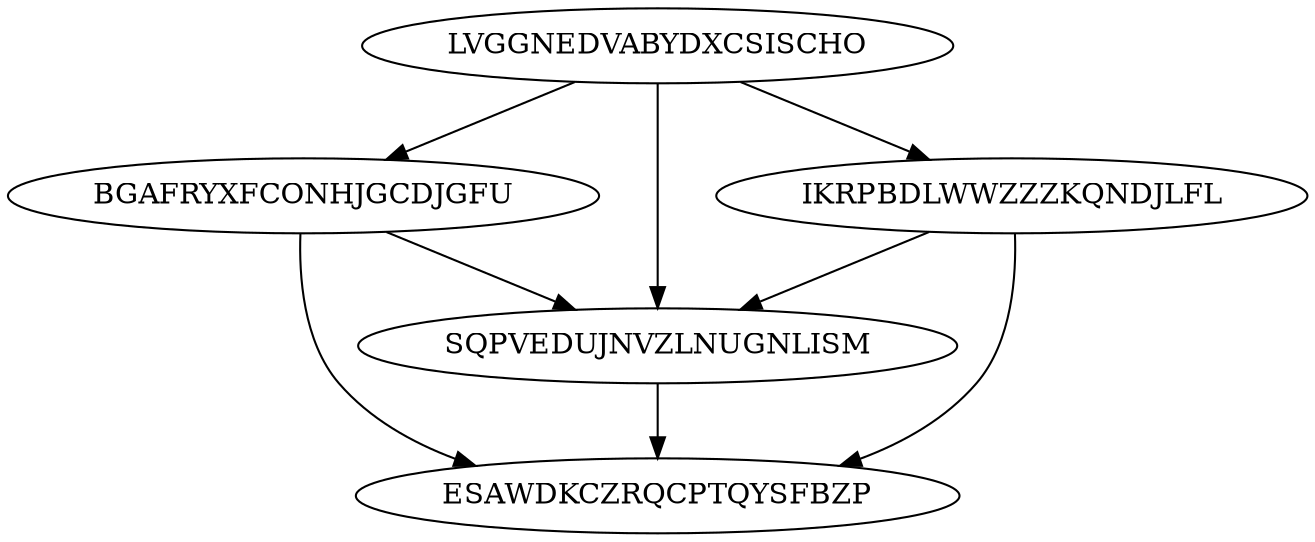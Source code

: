 digraph N5M8 {
	LVGGNEDVABYDXCSISCHO	[Weight=19];
	BGAFRYXFCONHJGCDJGFU	[Weight=16];
	IKRPBDLWWZZZKQNDJLFL	[Weight=13];
	SQPVEDUJNVZLNUGNLISM	[Weight=16];
	ESAWDKCZRQCPTQYSFBZP	[Weight=12];
	LVGGNEDVABYDXCSISCHO -> IKRPBDLWWZZZKQNDJLFL [Weight=19];
	LVGGNEDVABYDXCSISCHO -> BGAFRYXFCONHJGCDJGFU [Weight=20];
	IKRPBDLWWZZZKQNDJLFL -> SQPVEDUJNVZLNUGNLISM [Weight=16];
	SQPVEDUJNVZLNUGNLISM -> ESAWDKCZRQCPTQYSFBZP [Weight=13];
	BGAFRYXFCONHJGCDJGFU -> ESAWDKCZRQCPTQYSFBZP [Weight=18];
	IKRPBDLWWZZZKQNDJLFL -> ESAWDKCZRQCPTQYSFBZP [Weight=19];
	BGAFRYXFCONHJGCDJGFU -> SQPVEDUJNVZLNUGNLISM [Weight=11];
	LVGGNEDVABYDXCSISCHO -> SQPVEDUJNVZLNUGNLISM [Weight=15];
}
